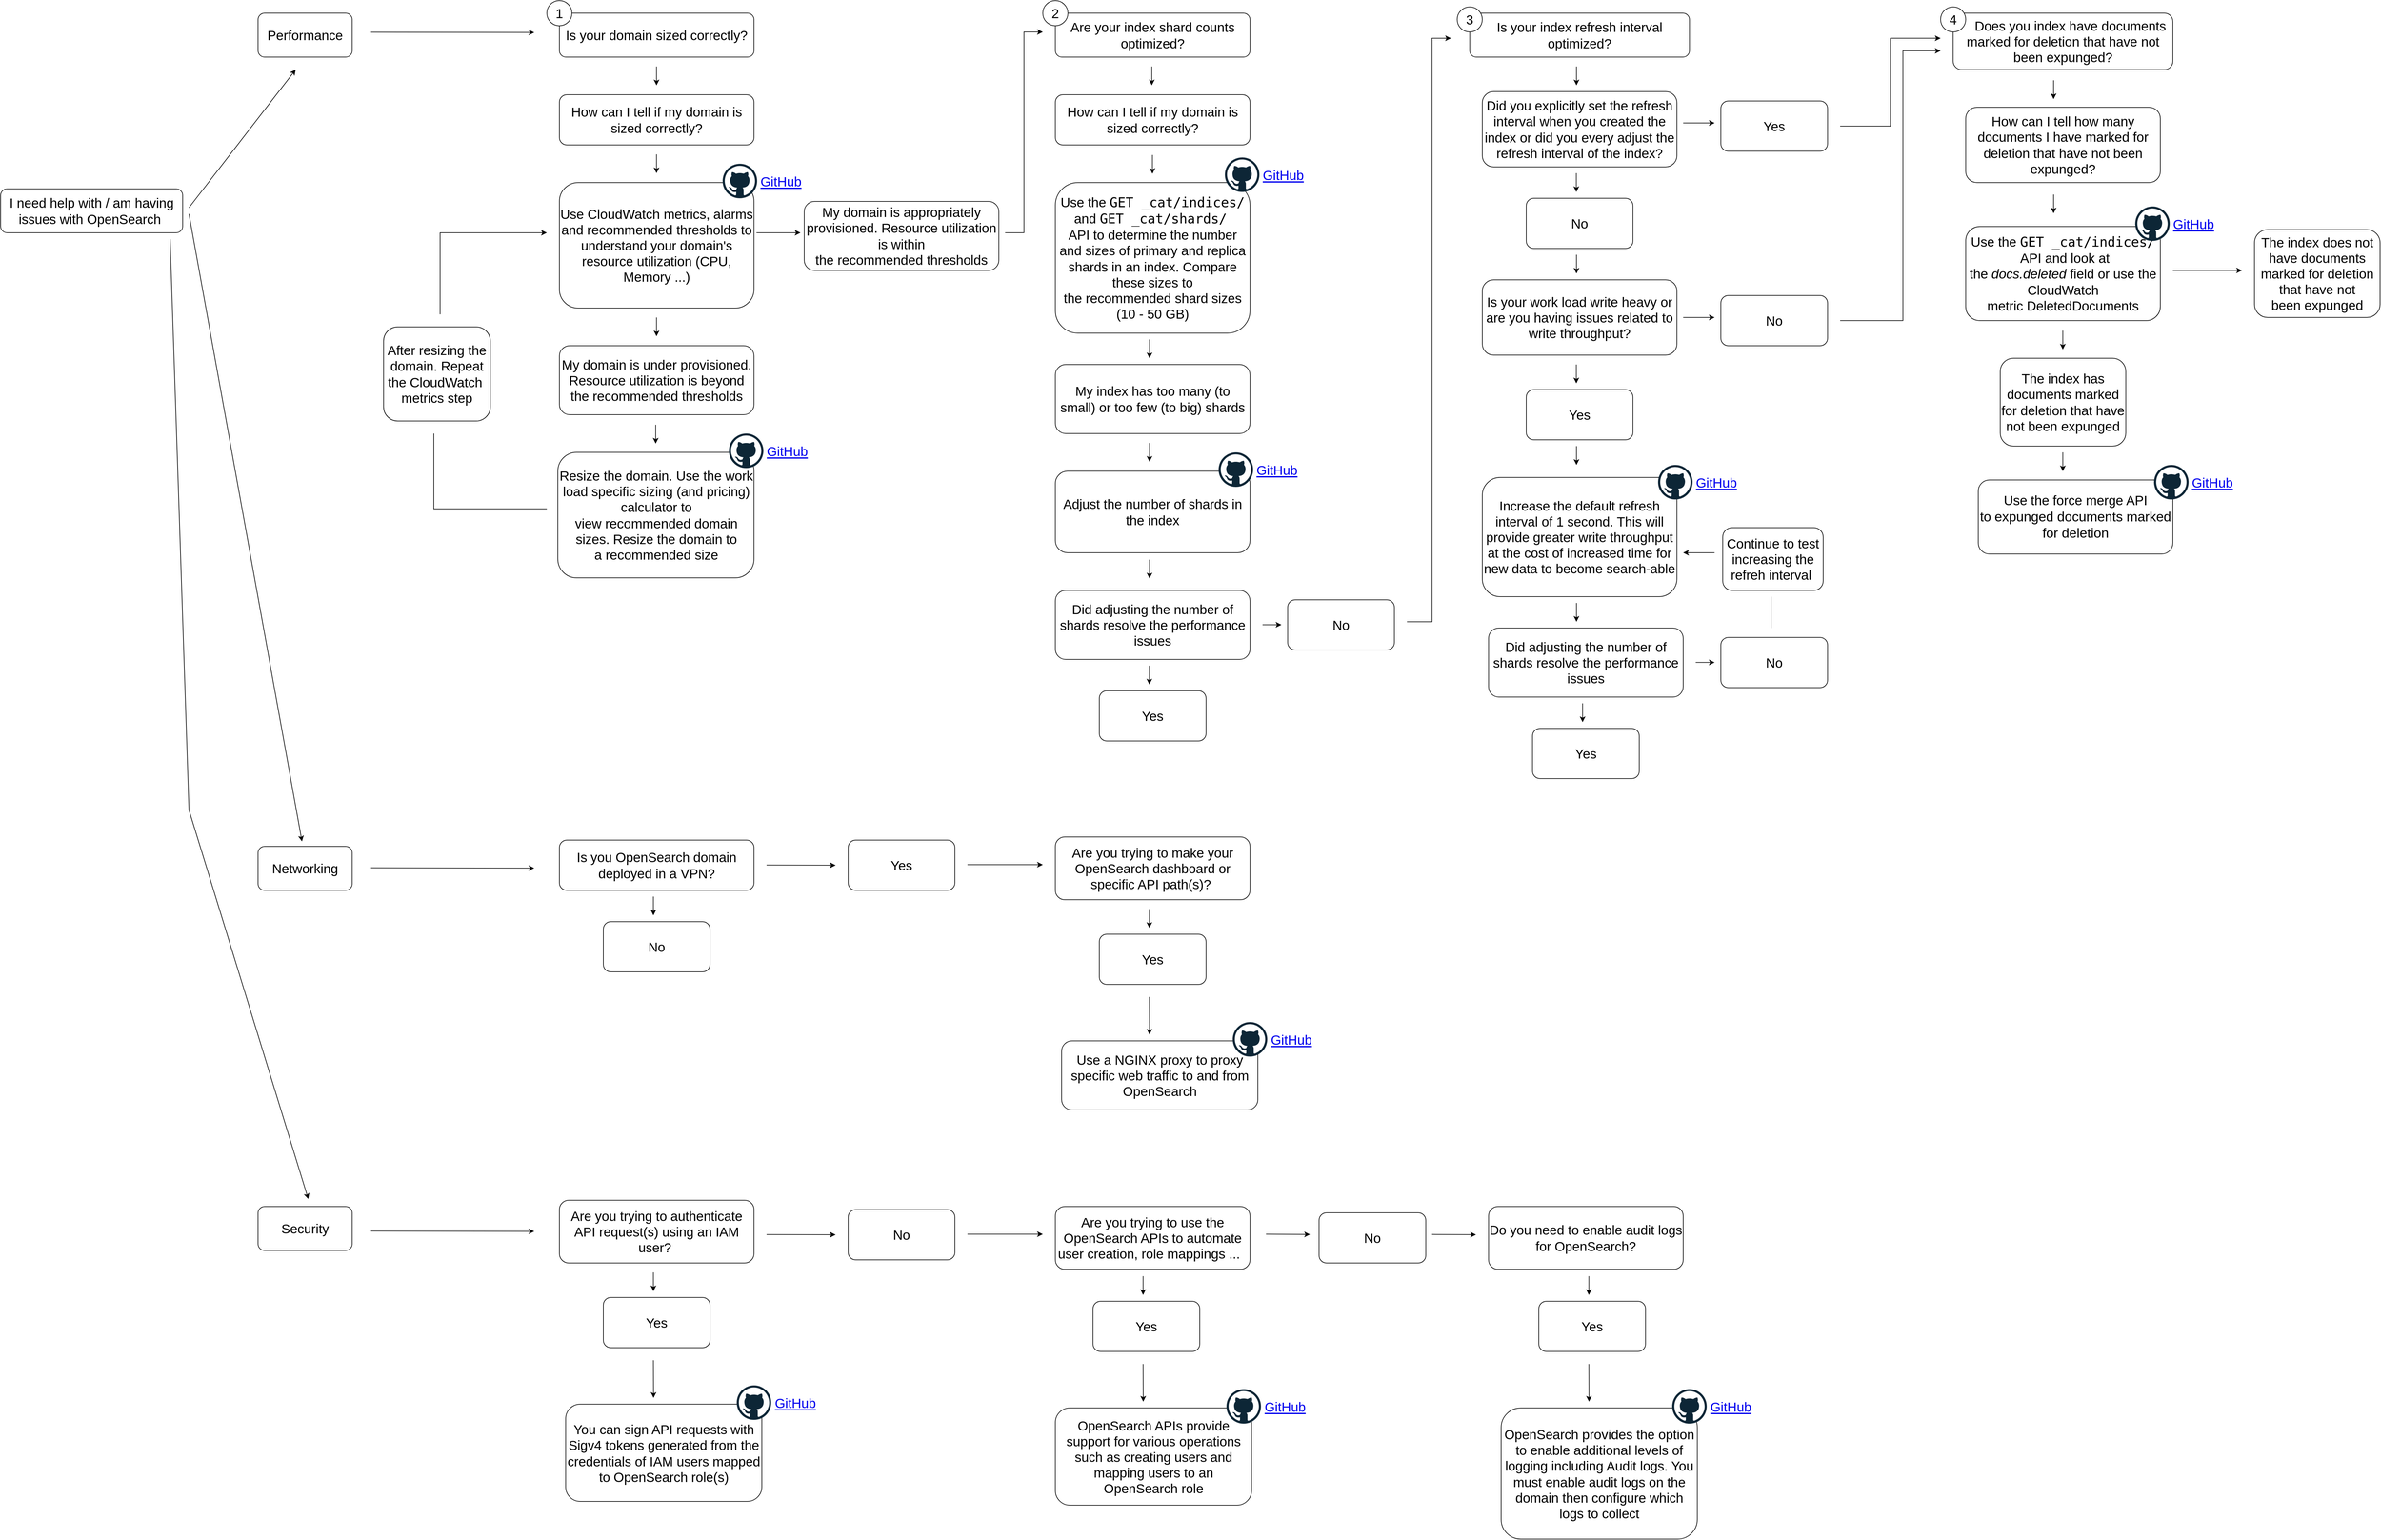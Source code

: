 <mxfile version="20.3.0" type="device"><diagram id="fzQWRsEVbXwtDmj6YFEz" name="Page-1"><mxGraphModel dx="2555" dy="1348" grid="1" gridSize="10" guides="1" tooltips="1" connect="1" arrows="1" fold="1" page="1" pageScale="1" pageWidth="1100" pageHeight="850" math="0" shadow="0"><root><mxCell id="0"/><mxCell id="1" parent="0"/><mxCell id="OYFjvcsIQnCx_sZw_uyR-4" value="I need help with / am having issues with OpenSearch&amp;nbsp;" style="rounded=1;whiteSpace=wrap;html=1;fontSize=21;" parent="1" vertex="1"><mxGeometry x="10" y="370" width="290" height="70" as="geometry"/></mxCell><mxCell id="OYFjvcsIQnCx_sZw_uyR-5" value="Performance" style="rounded=1;whiteSpace=wrap;html=1;fontSize=21;fontStyle=0" parent="1" vertex="1"><mxGeometry x="420" y="90" width="150" height="70" as="geometry"/></mxCell><mxCell id="OYFjvcsIQnCx_sZw_uyR-14" value="" style="group" parent="1" vertex="1" connectable="0"><mxGeometry x="880" y="70" width="330" height="90" as="geometry"/></mxCell><mxCell id="OYFjvcsIQnCx_sZw_uyR-6" value="Is your domain sized correctly?" style="rounded=1;whiteSpace=wrap;html=1;fontSize=21;" parent="OYFjvcsIQnCx_sZw_uyR-14" vertex="1"><mxGeometry x="20" y="20" width="310" height="70" as="geometry"/></mxCell><mxCell id="OYFjvcsIQnCx_sZw_uyR-8" value="1" style="ellipse;whiteSpace=wrap;html=1;aspect=fixed;fontSize=21;" parent="OYFjvcsIQnCx_sZw_uyR-14" vertex="1"><mxGeometry width="40" height="40" as="geometry"/></mxCell><mxCell id="OYFjvcsIQnCx_sZw_uyR-15" value="" style="group" parent="1" vertex="1" connectable="0"><mxGeometry x="1670" y="70" width="330" height="90" as="geometry"/></mxCell><mxCell id="OYFjvcsIQnCx_sZw_uyR-12" value="Are your index shard counts optimized?" style="rounded=1;whiteSpace=wrap;html=1;fontSize=21;" parent="OYFjvcsIQnCx_sZw_uyR-15" vertex="1"><mxGeometry x="20" y="20" width="310" height="70" as="geometry"/></mxCell><mxCell id="OYFjvcsIQnCx_sZw_uyR-13" value="2" style="ellipse;whiteSpace=wrap;html=1;aspect=fixed;fontSize=21;" parent="OYFjvcsIQnCx_sZw_uyR-15" vertex="1"><mxGeometry width="40" height="40" as="geometry"/></mxCell><mxCell id="OYFjvcsIQnCx_sZw_uyR-16" value="How can I tell if my domain is sized correctly?" style="rounded=1;whiteSpace=wrap;html=1;fontSize=21;" parent="1" vertex="1"><mxGeometry x="900" y="220" width="310" height="80" as="geometry"/></mxCell><mxCell id="OYFjvcsIQnCx_sZw_uyR-24" value="" style="endArrow=classic;html=1;rounded=0;fontSize=21;" parent="1" edge="1"><mxGeometry width="50" height="50" relative="1" as="geometry"><mxPoint x="310" y="400" as="sourcePoint"/><mxPoint x="480" y="180" as="targetPoint"/></mxGeometry></mxCell><mxCell id="OYFjvcsIQnCx_sZw_uyR-25" value="" style="endArrow=classic;html=1;rounded=0;fontSize=21;" parent="1" edge="1"><mxGeometry width="50" height="50" relative="1" as="geometry"><mxPoint x="600" y="120.41" as="sourcePoint"/><mxPoint x="860" y="120.82" as="targetPoint"/></mxGeometry></mxCell><mxCell id="OYFjvcsIQnCx_sZw_uyR-30" value="My domain is under provisioned. Resource utilization is beyond the&amp;nbsp;&lt;span style=&quot;font-size: 16pt; line-height: 107%; font-family: Helvetica, sans-serif; background-image: initial; background-position: initial; background-size: initial; background-repeat: initial; background-attachment: initial; background-origin: initial; background-clip: initial;&quot;&gt;recommended&amp;nbsp;&lt;/span&gt;thresholds" style="rounded=1;whiteSpace=wrap;html=1;fontSize=21;" parent="1" vertex="1"><mxGeometry x="900" y="620" width="310" height="110" as="geometry"/></mxCell><mxCell id="OYFjvcsIQnCx_sZw_uyR-31" value="" style="endArrow=classic;html=1;rounded=0;fontSize=21;" parent="1" edge="1"><mxGeometry width="50" height="50" relative="1" as="geometry"><mxPoint x="1054.71" y="175" as="sourcePoint"/><mxPoint x="1054.71" y="205" as="targetPoint"/></mxGeometry></mxCell><mxCell id="OYFjvcsIQnCx_sZw_uyR-37" value="" style="endArrow=classic;html=1;rounded=0;fontSize=21;" parent="1" edge="1"><mxGeometry width="50" height="50" relative="1" as="geometry"><mxPoint x="1054.71" y="315" as="sourcePoint"/><mxPoint x="1054.71" y="345" as="targetPoint"/></mxGeometry></mxCell><mxCell id="OYFjvcsIQnCx_sZw_uyR-39" value="" style="endArrow=classic;html=1;rounded=0;fontSize=21;" parent="1" edge="1"><mxGeometry width="50" height="50" relative="1" as="geometry"><mxPoint x="1054.71" y="575.0" as="sourcePoint"/><mxPoint x="1054.71" y="605.0" as="targetPoint"/></mxGeometry></mxCell><mxCell id="OYFjvcsIQnCx_sZw_uyR-40" value="" style="endArrow=classic;html=1;rounded=0;fontSize=21;" parent="1" edge="1"><mxGeometry width="50" height="50" relative="1" as="geometry"><mxPoint x="1053.41" y="746" as="sourcePoint"/><mxPoint x="1053.41" y="776" as="targetPoint"/></mxGeometry></mxCell><mxCell id="OYFjvcsIQnCx_sZw_uyR-43" value="After resizing the domain. Repeat the&amp;nbsp;&lt;span style=&quot;font-size: 16pt; line-height: 107%; font-family: Helvetica, sans-serif; background-image: initial; background-position: initial; background-size: initial; background-repeat: initial; background-attachment: initial; background-origin: initial; background-clip: initial;&quot;&gt;CloudWatch&amp;nbsp;&lt;br&gt;&lt;/span&gt;metrics step" style="rounded=1;whiteSpace=wrap;html=1;fontSize=21;" parent="1" vertex="1"><mxGeometry x="620" y="590" width="170" height="150" as="geometry"/></mxCell><mxCell id="OYFjvcsIQnCx_sZw_uyR-45" value="" style="endArrow=none;html=1;rounded=0;fontSize=21;" parent="1" edge="1"><mxGeometry width="50" height="50" relative="1" as="geometry"><mxPoint x="700" y="760" as="sourcePoint"/><mxPoint x="880" y="880" as="targetPoint"/><Array as="points"><mxPoint x="700" y="880"/></Array></mxGeometry></mxCell><mxCell id="OYFjvcsIQnCx_sZw_uyR-46" value="" style="endArrow=classic;html=1;rounded=0;fontSize=21;" parent="1" edge="1"><mxGeometry width="50" height="50" relative="1" as="geometry"><mxPoint x="710" y="570" as="sourcePoint"/><mxPoint x="880" y="440" as="targetPoint"/><Array as="points"><mxPoint x="710" y="440"/></Array></mxGeometry></mxCell><mxCell id="OYFjvcsIQnCx_sZw_uyR-48" value="My domain is&amp;nbsp;&lt;span style=&quot;font-size: 16pt; line-height: 107%; font-family: Helvetica, sans-serif; background-image: initial; background-position: initial; background-size: initial; background-repeat: initial; background-attachment: initial; background-origin: initial; background-clip: initial;&quot;&gt;appropriately&lt;/span&gt;&lt;br&gt;provisioned. Resource utilization is within the&amp;nbsp;&lt;span style=&quot;font-size: 16pt; line-height: 107%; font-family: Helvetica, sans-serif; background-image: initial; background-position: initial; background-size: initial; background-repeat: initial; background-attachment: initial; background-origin: initial; background-clip: initial;&quot;&gt;recommended&amp;nbsp;&lt;/span&gt;thresholds" style="rounded=1;whiteSpace=wrap;html=1;fontSize=21;" parent="1" vertex="1"><mxGeometry x="1290" y="390" width="310" height="110" as="geometry"/></mxCell><mxCell id="OYFjvcsIQnCx_sZw_uyR-50" value="" style="endArrow=classic;html=1;rounded=0;fontSize=21;" parent="1" edge="1"><mxGeometry width="50" height="50" relative="1" as="geometry"><mxPoint x="1610" y="440" as="sourcePoint"/><mxPoint x="1670" y="120" as="targetPoint"/><Array as="points"><mxPoint x="1640" y="440"/><mxPoint x="1640" y="120"/></Array></mxGeometry></mxCell><mxCell id="OYFjvcsIQnCx_sZw_uyR-51" value="Networking" style="rounded=1;whiteSpace=wrap;html=1;fontSize=21;fontStyle=0" parent="1" vertex="1"><mxGeometry x="420" y="1418" width="150" height="70" as="geometry"/></mxCell><mxCell id="OYFjvcsIQnCx_sZw_uyR-62" value="" style="group" parent="1" vertex="1" connectable="0"><mxGeometry x="897.5" y="760" width="395.5" height="230" as="geometry"/></mxCell><mxCell id="OYFjvcsIQnCx_sZw_uyR-19" value="Resize the domain. Use the work load specific sizing (and pricing) calculator to view&amp;nbsp;&lt;span style=&quot;font-size: 16pt; line-height: 107%; font-family: Helvetica, sans-serif; background-image: initial; background-position: initial; background-size: initial; background-repeat: initial; background-attachment: initial; background-origin: initial; background-clip: initial;&quot;&gt;recommended&amp;nbsp;&lt;/span&gt;domain sizes. Resize the domain to a&amp;nbsp;&lt;span style=&quot;font-size: 16pt; line-height: 107%; font-family: Helvetica, sans-serif; background-image: initial; background-position: initial; background-size: initial; background-repeat: initial; background-attachment: initial; background-origin: initial; background-clip: initial;&quot;&gt;recommended&amp;nbsp;&lt;/span&gt;size" style="rounded=1;whiteSpace=wrap;html=1;fontSize=21;" parent="OYFjvcsIQnCx_sZw_uyR-62" vertex="1"><mxGeometry y="30" width="312.5" height="200" as="geometry"/></mxCell><mxCell id="OYFjvcsIQnCx_sZw_uyR-61" value="" style="group" parent="OYFjvcsIQnCx_sZw_uyR-62" vertex="1" connectable="0"><mxGeometry x="272.5" width="123" height="55" as="geometry"/></mxCell><UserObject label="GitHub" link="https://github.com/ev2900/OpenSearch_Pricing_Sizing_Calculator" linkTarget="_blank" id="OYFjvcsIQnCx_sZw_uyR-59"><mxCell style="text;html=1;strokeColor=none;fillColor=none;whiteSpace=wrap;align=center;verticalAlign=middle;fontColor=#0000EE;fontStyle=4;fontSize=21;" parent="OYFjvcsIQnCx_sZw_uyR-61" vertex="1"><mxGeometry x="63" y="7.5" width="60" height="40" as="geometry"/></mxCell></UserObject><mxCell id="OYFjvcsIQnCx_sZw_uyR-60" value="" style="dashed=0;outlineConnect=0;html=1;align=center;labelPosition=center;verticalLabelPosition=bottom;verticalAlign=top;shape=mxgraph.weblogos.github;fontSize=21;" parent="OYFjvcsIQnCx_sZw_uyR-61" vertex="1"><mxGeometry width="55" height="55" as="geometry"/></mxCell><mxCell id="OYFjvcsIQnCx_sZw_uyR-63" value="" style="group" parent="1" vertex="1" connectable="0"><mxGeometry x="900" y="330" width="383" height="230" as="geometry"/></mxCell><mxCell id="OYFjvcsIQnCx_sZw_uyR-20" value="Use&amp;nbsp;&lt;span style=&quot;font-size: 16pt; line-height: 107%; font-family: Helvetica, sans-serif; background-image: initial; background-position: initial; background-size: initial; background-repeat: initial; background-attachment: initial; background-origin: initial; background-clip: initial;&quot;&gt;CloudWatch&amp;nbsp;&lt;/span&gt;metrics, alarms and&amp;nbsp;&lt;span style=&quot;font-size: 16pt; line-height: 107%; font-family: Helvetica, sans-serif; background-image: initial; background-position: initial; background-size: initial; background-repeat: initial; background-attachment: initial; background-origin: initial; background-clip: initial;&quot;&gt;recommended&amp;nbsp;&lt;/span&gt;thresholds to understand your domain's resource utilization (CPU, Memory ...)" style="rounded=1;whiteSpace=wrap;html=1;fontSize=21;align=center;" parent="OYFjvcsIQnCx_sZw_uyR-63" vertex="1"><mxGeometry y="30" width="310" height="200" as="geometry"/></mxCell><mxCell id="OYFjvcsIQnCx_sZw_uyR-57" value="" style="group" parent="OYFjvcsIQnCx_sZw_uyR-63" vertex="1" connectable="0"><mxGeometry x="260" width="123" height="55" as="geometry"/></mxCell><UserObject label="GitHub" link="https://github.com/ev2900/OpenSearch_CloudWatch_Alarms" linkTarget="_blank" id="OYFjvcsIQnCx_sZw_uyR-54"><mxCell style="text;html=1;strokeColor=none;fillColor=none;whiteSpace=wrap;align=center;verticalAlign=middle;fontColor=#0000EE;fontStyle=4;fontSize=21;" parent="OYFjvcsIQnCx_sZw_uyR-57" vertex="1"><mxGeometry x="63" y="7.5" width="60" height="40" as="geometry"/></mxCell></UserObject><mxCell id="OYFjvcsIQnCx_sZw_uyR-55" value="" style="dashed=0;outlineConnect=0;html=1;align=center;labelPosition=center;verticalLabelPosition=bottom;verticalAlign=top;shape=mxgraph.weblogos.github;fontSize=21;" parent="OYFjvcsIQnCx_sZw_uyR-57" vertex="1"><mxGeometry width="55" height="55" as="geometry"/></mxCell><mxCell id="OYFjvcsIQnCx_sZw_uyR-66" value="" style="endArrow=classic;html=1;rounded=0;fontSize=21;" parent="OYFjvcsIQnCx_sZw_uyR-63" edge="1"><mxGeometry width="50" height="50" relative="1" as="geometry"><mxPoint x="314" y="110" as="sourcePoint"/><mxPoint x="384" y="110" as="targetPoint"/></mxGeometry></mxCell><mxCell id="OYFjvcsIQnCx_sZw_uyR-64" value="How can I tell if my domain is sized correctly?" style="rounded=1;whiteSpace=wrap;html=1;fontSize=21;" parent="1" vertex="1"><mxGeometry x="1690" y="220" width="310" height="80" as="geometry"/></mxCell><mxCell id="OYFjvcsIQnCx_sZw_uyR-74" value="" style="endArrow=classic;html=1;rounded=0;fontSize=21;" parent="1" edge="1"><mxGeometry width="50" height="50" relative="1" as="geometry"><mxPoint x="1844.64" y="316" as="sourcePoint"/><mxPoint x="1844.64" y="346.0" as="targetPoint"/></mxGeometry></mxCell><mxCell id="OYFjvcsIQnCx_sZw_uyR-75" value="My index has too many (to small) or too few (to big) shards" style="rounded=1;whiteSpace=wrap;html=1;fontSize=21;" parent="1" vertex="1"><mxGeometry x="1690" y="650" width="310" height="110" as="geometry"/></mxCell><mxCell id="OYFjvcsIQnCx_sZw_uyR-77" value="" style="endArrow=classic;html=1;rounded=0;fontSize=21;" parent="1" edge="1"><mxGeometry width="50" height="50" relative="1" as="geometry"><mxPoint x="1840" y="610" as="sourcePoint"/><mxPoint x="1840" y="640" as="targetPoint"/></mxGeometry></mxCell><mxCell id="OYFjvcsIQnCx_sZw_uyR-85" value="" style="endArrow=classic;html=1;rounded=0;fontSize=21;" parent="1" edge="1"><mxGeometry width="50" height="50" relative="1" as="geometry"><mxPoint x="1840.0" y="775" as="sourcePoint"/><mxPoint x="1840.0" y="805" as="targetPoint"/></mxGeometry></mxCell><mxCell id="OYFjvcsIQnCx_sZw_uyR-86" value="" style="group" parent="1" vertex="1" connectable="0"><mxGeometry x="1690" y="790" width="383" height="160" as="geometry"/></mxCell><mxCell id="OYFjvcsIQnCx_sZw_uyR-80" value="Adjust the number of shards in the index" style="rounded=1;whiteSpace=wrap;html=1;fontSize=21;align=center;" parent="OYFjvcsIQnCx_sZw_uyR-86" vertex="1"><mxGeometry y="30" width="310" height="130" as="geometry"/></mxCell><mxCell id="OYFjvcsIQnCx_sZw_uyR-81" value="" style="group" parent="OYFjvcsIQnCx_sZw_uyR-86" vertex="1" connectable="0"><mxGeometry x="260" width="123" height="55" as="geometry"/></mxCell><UserObject label="GitHub" link="https://github.com/ev2900/OpenSearch_Index_Shard_Size#adjust--of-primary-shards-for-an-existing-index" linkTarget="_blank" id="OYFjvcsIQnCx_sZw_uyR-82"><mxCell style="text;html=1;strokeColor=none;fillColor=none;whiteSpace=wrap;align=center;verticalAlign=middle;fontColor=#0000EE;fontStyle=4;fontSize=21;" parent="OYFjvcsIQnCx_sZw_uyR-81" vertex="1"><mxGeometry x="63" y="7.5" width="60" height="40" as="geometry"/></mxCell></UserObject><mxCell id="OYFjvcsIQnCx_sZw_uyR-83" value="" style="dashed=0;outlineConnect=0;html=1;align=center;labelPosition=center;verticalLabelPosition=bottom;verticalAlign=top;shape=mxgraph.weblogos.github;fontSize=21;" parent="OYFjvcsIQnCx_sZw_uyR-81" vertex="1"><mxGeometry width="55" height="55" as="geometry"/></mxCell><mxCell id="OYFjvcsIQnCx_sZw_uyR-87" value="" style="endArrow=classic;html=1;rounded=0;fontSize=21;" parent="1" edge="1"><mxGeometry width="50" height="50" relative="1" as="geometry"><mxPoint x="1840" y="961" as="sourcePoint"/><mxPoint x="1840" y="991" as="targetPoint"/></mxGeometry></mxCell><mxCell id="OYFjvcsIQnCx_sZw_uyR-88" value="Did adjusting the number of shards resolve the performance issues" style="rounded=1;whiteSpace=wrap;html=1;fontSize=21;" parent="1" vertex="1"><mxGeometry x="1690" y="1010" width="310" height="110" as="geometry"/></mxCell><mxCell id="OYFjvcsIQnCx_sZw_uyR-89" value="Yes" style="rounded=1;whiteSpace=wrap;html=1;fontSize=21;" parent="1" vertex="1"><mxGeometry x="1760" y="1170" width="170" height="80" as="geometry"/></mxCell><mxCell id="OYFjvcsIQnCx_sZw_uyR-90" value="" style="endArrow=classic;html=1;rounded=0;fontSize=21;" parent="1" edge="1"><mxGeometry width="50" height="50" relative="1" as="geometry"><mxPoint x="1839.76" y="1130" as="sourcePoint"/><mxPoint x="1839.76" y="1160" as="targetPoint"/></mxGeometry></mxCell><mxCell id="OYFjvcsIQnCx_sZw_uyR-91" value="No" style="rounded=1;whiteSpace=wrap;html=1;fontSize=21;" parent="1" vertex="1"><mxGeometry x="2060" y="1025" width="170" height="80" as="geometry"/></mxCell><mxCell id="OYFjvcsIQnCx_sZw_uyR-92" value="" style="endArrow=classic;html=1;rounded=0;fontSize=21;" parent="1" edge="1"><mxGeometry width="50" height="50" relative="1" as="geometry"><mxPoint x="2020.0" y="1064.76" as="sourcePoint"/><mxPoint x="2050" y="1064.76" as="targetPoint"/></mxGeometry></mxCell><mxCell id="OYFjvcsIQnCx_sZw_uyR-93" value="Is your index refresh interval optimized?" style="rounded=1;whiteSpace=wrap;html=1;fontSize=21;" parent="1" vertex="1"><mxGeometry x="2350" y="90" width="350" height="70" as="geometry"/></mxCell><mxCell id="OYFjvcsIQnCx_sZw_uyR-94" value="3" style="ellipse;whiteSpace=wrap;html=1;aspect=fixed;fontSize=21;" parent="1" vertex="1"><mxGeometry x="2330" y="80" width="40" height="40" as="geometry"/></mxCell><mxCell id="OYFjvcsIQnCx_sZw_uyR-95" value="" style="endArrow=classic;html=1;rounded=0;fontSize=21;" parent="1" edge="1"><mxGeometry width="50" height="50" relative="1" as="geometry"><mxPoint x="2250" y="1060" as="sourcePoint"/><mxPoint x="2320.0" y="130" as="targetPoint"/><Array as="points"><mxPoint x="2290" y="1060"/><mxPoint x="2290" y="130"/></Array></mxGeometry></mxCell><mxCell id="OYFjvcsIQnCx_sZw_uyR-96" value="" style="endArrow=classic;html=1;rounded=0;fontSize=21;" parent="1" edge="1"><mxGeometry width="50" height="50" relative="1" as="geometry"><mxPoint x="1843.69" y="175.0" as="sourcePoint"/><mxPoint x="1843.69" y="205.0" as="targetPoint"/></mxGeometry></mxCell><mxCell id="OYFjvcsIQnCx_sZw_uyR-98" value="" style="endArrow=classic;html=1;rounded=0;fontSize=21;" parent="1" edge="1"><mxGeometry width="50" height="50" relative="1" as="geometry"><mxPoint x="310" y="410" as="sourcePoint"/><mxPoint x="490" y="1410" as="targetPoint"/></mxGeometry></mxCell><mxCell id="OYFjvcsIQnCx_sZw_uyR-101" value="Did you explicitly set the refresh interval when you created the index or did you every adjust the refresh interval of the index?" style="rounded=1;whiteSpace=wrap;html=1;fontSize=21;" parent="1" vertex="1"><mxGeometry x="2370" y="215" width="310" height="120" as="geometry"/></mxCell><mxCell id="OYFjvcsIQnCx_sZw_uyR-102" value="Yes" style="rounded=1;whiteSpace=wrap;html=1;fontSize=21;" parent="1" vertex="1"><mxGeometry x="2750" y="230" width="170" height="80" as="geometry"/></mxCell><mxCell id="OYFjvcsIQnCx_sZw_uyR-103" value="" style="endArrow=classic;html=1;rounded=0;fontSize=21;" parent="1" edge="1"><mxGeometry width="50" height="50" relative="1" as="geometry"><mxPoint x="2520" y="175" as="sourcePoint"/><mxPoint x="2520" y="205.0" as="targetPoint"/></mxGeometry></mxCell><mxCell id="OYFjvcsIQnCx_sZw_uyR-104" value="No" style="rounded=1;whiteSpace=wrap;html=1;fontSize=21;" parent="1" vertex="1"><mxGeometry x="2440" y="385" width="170" height="80" as="geometry"/></mxCell><mxCell id="OYFjvcsIQnCx_sZw_uyR-105" value="" style="endArrow=classic;html=1;rounded=0;fontSize=21;" parent="1" edge="1"><mxGeometry width="50" height="50" relative="1" as="geometry"><mxPoint x="2519.76" y="345" as="sourcePoint"/><mxPoint x="2519.76" y="375" as="targetPoint"/></mxGeometry></mxCell><mxCell id="OYFjvcsIQnCx_sZw_uyR-107" value="" style="endArrow=classic;html=1;rounded=0;fontSize=21;" parent="1" edge="1"><mxGeometry width="50" height="50" relative="1" as="geometry"><mxPoint x="2690" y="265" as="sourcePoint"/><mxPoint x="2740" y="265" as="targetPoint"/></mxGeometry></mxCell><mxCell id="OYFjvcsIQnCx_sZw_uyR-108" value="Is your work load write heavy or are you having issues&amp;nbsp;&lt;span style=&quot;font-size: 16pt; line-height: 107%; font-family: Helvetica, sans-serif; background-image: initial; background-position: initial; background-size: initial; background-repeat: initial; background-attachment: initial; background-origin: initial; background-clip: initial;&quot;&gt;related&amp;nbsp;&lt;/span&gt;to write throughput?" style="rounded=1;whiteSpace=wrap;html=1;fontSize=21;" parent="1" vertex="1"><mxGeometry x="2370" y="515" width="310" height="120" as="geometry"/></mxCell><mxCell id="OYFjvcsIQnCx_sZw_uyR-109" value="" style="endArrow=classic;html=1;rounded=0;fontSize=21;" parent="1" edge="1"><mxGeometry width="50" height="50" relative="1" as="geometry"><mxPoint x="2520" y="475" as="sourcePoint"/><mxPoint x="2520" y="505" as="targetPoint"/></mxGeometry></mxCell><mxCell id="OYFjvcsIQnCx_sZw_uyR-110" value="Yes" style="rounded=1;whiteSpace=wrap;html=1;fontSize=21;" parent="1" vertex="1"><mxGeometry x="2440" y="690" width="170" height="80" as="geometry"/></mxCell><mxCell id="OYFjvcsIQnCx_sZw_uyR-111" value="" style="endArrow=classic;html=1;rounded=0;fontSize=21;" parent="1" edge="1"><mxGeometry width="50" height="50" relative="1" as="geometry"><mxPoint x="2519.76" y="650" as="sourcePoint"/><mxPoint x="2519.76" y="680" as="targetPoint"/></mxGeometry></mxCell><mxCell id="OYFjvcsIQnCx_sZw_uyR-117" value="" style="endArrow=classic;html=1;rounded=0;fontSize=21;" parent="1" edge="1"><mxGeometry width="50" height="50" relative="1" as="geometry"><mxPoint x="2520" y="780.0" as="sourcePoint"/><mxPoint x="2520" y="810.0" as="targetPoint"/></mxGeometry></mxCell><mxCell id="OYFjvcsIQnCx_sZw_uyR-119" value="No" style="rounded=1;whiteSpace=wrap;html=1;fontSize=21;" parent="1" vertex="1"><mxGeometry x="2750" y="540" width="170" height="80" as="geometry"/></mxCell><mxCell id="OYFjvcsIQnCx_sZw_uyR-120" value="" style="endArrow=classic;html=1;rounded=0;fontSize=21;" parent="1" edge="1"><mxGeometry width="50" height="50" relative="1" as="geometry"><mxPoint x="2690" y="575" as="sourcePoint"/><mxPoint x="2740" y="575" as="targetPoint"/></mxGeometry></mxCell><mxCell id="OYFjvcsIQnCx_sZw_uyR-113" value="Increase the default refresh interval of 1 second. This will provide greater write throughput at the cost of increased time for new data to become search-able" style="rounded=1;whiteSpace=wrap;html=1;fontSize=21;align=center;" parent="1" vertex="1"><mxGeometry x="2370" y="830" width="310" height="190" as="geometry"/></mxCell><mxCell id="OYFjvcsIQnCx_sZw_uyR-114" value="" style="group" parent="1" vertex="1" connectable="0"><mxGeometry x="2630" y="800" width="123" height="55" as="geometry"/></mxCell><UserObject label="GitHub" link="https://github.com/ev2900/OpenSearch_Refresh_Interval" linkTarget="_blank" id="OYFjvcsIQnCx_sZw_uyR-115"><mxCell style="text;html=1;strokeColor=none;fillColor=none;whiteSpace=wrap;align=center;verticalAlign=middle;fontColor=#0000EE;fontStyle=4;fontSize=21;" parent="OYFjvcsIQnCx_sZw_uyR-114" vertex="1"><mxGeometry x="83" y="17.5" width="60" height="40" as="geometry"/></mxCell></UserObject><mxCell id="OYFjvcsIQnCx_sZw_uyR-116" value="" style="dashed=0;outlineConnect=0;html=1;align=center;labelPosition=center;verticalLabelPosition=bottom;verticalAlign=top;shape=mxgraph.weblogos.github;fontSize=21;" parent="OYFjvcsIQnCx_sZw_uyR-114" vertex="1"><mxGeometry x="20" y="10" width="55" height="55" as="geometry"/></mxCell><mxCell id="OYFjvcsIQnCx_sZw_uyR-121" value="Did adjusting the number of shards resolve the performance issues" style="rounded=1;whiteSpace=wrap;html=1;fontSize=21;" parent="1" vertex="1"><mxGeometry x="2380" y="1070" width="310" height="110" as="geometry"/></mxCell><mxCell id="OYFjvcsIQnCx_sZw_uyR-122" value="Yes" style="rounded=1;whiteSpace=wrap;html=1;fontSize=21;" parent="1" vertex="1"><mxGeometry x="2450" y="1230" width="170" height="80" as="geometry"/></mxCell><mxCell id="OYFjvcsIQnCx_sZw_uyR-123" value="" style="endArrow=classic;html=1;rounded=0;fontSize=21;" parent="1" edge="1"><mxGeometry width="50" height="50" relative="1" as="geometry"><mxPoint x="2529.76" y="1190" as="sourcePoint"/><mxPoint x="2529.76" y="1220" as="targetPoint"/></mxGeometry></mxCell><mxCell id="OYFjvcsIQnCx_sZw_uyR-124" value="No" style="rounded=1;whiteSpace=wrap;html=1;fontSize=21;" parent="1" vertex="1"><mxGeometry x="2750" y="1085" width="170" height="80" as="geometry"/></mxCell><mxCell id="OYFjvcsIQnCx_sZw_uyR-125" value="" style="endArrow=classic;html=1;rounded=0;fontSize=21;" parent="1" edge="1"><mxGeometry width="50" height="50" relative="1" as="geometry"><mxPoint x="2710" y="1124.76" as="sourcePoint"/><mxPoint x="2740" y="1124.76" as="targetPoint"/></mxGeometry></mxCell><mxCell id="OYFjvcsIQnCx_sZw_uyR-127" value="" style="endArrow=classic;html=1;rounded=0;fontSize=21;" parent="1" edge="1"><mxGeometry width="50" height="50" relative="1" as="geometry"><mxPoint x="2520" y="1030" as="sourcePoint"/><mxPoint x="2520" y="1060" as="targetPoint"/></mxGeometry></mxCell><mxCell id="OYFjvcsIQnCx_sZw_uyR-129" value="Continue to test increasing the refreh interval&amp;nbsp;" style="rounded=1;whiteSpace=wrap;html=1;fontSize=21;" parent="1" vertex="1"><mxGeometry x="2753" y="910" width="160" height="100" as="geometry"/></mxCell><mxCell id="OYFjvcsIQnCx_sZw_uyR-130" value="" style="endArrow=none;html=1;rounded=0;fontSize=21;" parent="1" edge="1"><mxGeometry width="50" height="50" relative="1" as="geometry"><mxPoint x="2830" y="1070" as="sourcePoint"/><mxPoint x="2830" y="1020" as="targetPoint"/></mxGeometry></mxCell><mxCell id="OYFjvcsIQnCx_sZw_uyR-131" value="" style="endArrow=classic;html=1;rounded=0;fontSize=21;" parent="1" edge="1"><mxGeometry width="50" height="50" relative="1" as="geometry"><mxPoint x="2740" y="950" as="sourcePoint"/><mxPoint x="2690" y="950" as="targetPoint"/></mxGeometry></mxCell><mxCell id="OYFjvcsIQnCx_sZw_uyR-132" value="&amp;nbsp; &amp;nbsp; Does you index have documents marked for deletion that have not been&amp;nbsp;&lt;span style=&quot;font-size: 16pt; line-height: 107%; font-family: Helvetica, sans-serif; background-image: initial; background-position: initial; background-size: initial; background-repeat: initial; background-attachment: initial; background-origin: initial; background-clip: initial;&quot;&gt;expunged&lt;/span&gt;?" style="rounded=1;whiteSpace=wrap;html=1;fontSize=21;" parent="1" vertex="1"><mxGeometry x="3120" y="90" width="350" height="90" as="geometry"/></mxCell><mxCell id="OYFjvcsIQnCx_sZw_uyR-133" value="4" style="ellipse;whiteSpace=wrap;html=1;aspect=fixed;fontSize=21;" parent="1" vertex="1"><mxGeometry x="3100" y="80" width="40" height="40" as="geometry"/></mxCell><mxCell id="OYFjvcsIQnCx_sZw_uyR-134" value="" style="endArrow=classic;html=1;rounded=0;fontSize=21;" parent="1" edge="1"><mxGeometry width="50" height="50" relative="1" as="geometry"><mxPoint x="2940" y="270" as="sourcePoint"/><mxPoint x="3100" y="130" as="targetPoint"/><Array as="points"><mxPoint x="3020" y="270"/><mxPoint x="3020" y="130"/></Array></mxGeometry></mxCell><mxCell id="OYFjvcsIQnCx_sZw_uyR-135" value="" style="endArrow=classic;html=1;rounded=0;fontSize=21;" parent="1" edge="1"><mxGeometry width="50" height="50" relative="1" as="geometry"><mxPoint x="2940" y="580" as="sourcePoint"/><mxPoint x="3100" y="150" as="targetPoint"/><Array as="points"><mxPoint x="3040" y="580"/><mxPoint x="3040" y="150"/></Array></mxGeometry></mxCell><mxCell id="OYFjvcsIQnCx_sZw_uyR-136" value="How can I tell how many documents I have marked for deletion that have not been expunged?" style="rounded=1;whiteSpace=wrap;html=1;fontSize=21;" parent="1" vertex="1"><mxGeometry x="3140" y="240" width="310" height="120" as="geometry"/></mxCell><mxCell id="OYFjvcsIQnCx_sZw_uyR-137" value="" style="endArrow=classic;html=1;rounded=0;fontSize=21;" parent="1" edge="1"><mxGeometry width="50" height="50" relative="1" as="geometry"><mxPoint x="3280.0" y="197" as="sourcePoint"/><mxPoint x="3280.0" y="227.0" as="targetPoint"/></mxGeometry></mxCell><mxCell id="OYFjvcsIQnCx_sZw_uyR-139" value="Use the&amp;nbsp;&lt;code&gt;GET _cat/indices/&lt;/code&gt;&lt;br&gt;&amp;nbsp;API and look at the&amp;nbsp;&lt;em&gt;docs.deleted&lt;/em&gt; field or use the CloudWatch metric&amp;nbsp;DeletedDocuments" style="rounded=1;whiteSpace=wrap;html=1;fontSize=21;align=center;" parent="1" vertex="1"><mxGeometry x="3140" y="430" width="310" height="150" as="geometry"/></mxCell><mxCell id="OYFjvcsIQnCx_sZw_uyR-140" value="" style="group" parent="1" vertex="1" connectable="0"><mxGeometry x="3410" y="398" width="123" height="55" as="geometry"/></mxCell><UserObject label="GitHub" link="https://github.com/ev2900/OpenSearch_DeletedDocuments" linkTarget="_blank" id="OYFjvcsIQnCx_sZw_uyR-141"><mxCell style="text;html=1;strokeColor=none;fillColor=none;whiteSpace=wrap;align=center;verticalAlign=middle;fontColor=#0000EE;fontStyle=4;fontSize=21;" parent="OYFjvcsIQnCx_sZw_uyR-140" vertex="1"><mxGeometry x="63" y="7.5" width="60" height="40" as="geometry"/></mxCell></UserObject><mxCell id="OYFjvcsIQnCx_sZw_uyR-142" value="" style="dashed=0;outlineConnect=0;html=1;align=center;labelPosition=center;verticalLabelPosition=bottom;verticalAlign=top;shape=mxgraph.weblogos.github;fontSize=21;" parent="OYFjvcsIQnCx_sZw_uyR-140" vertex="1"><mxGeometry width="55" height="55" as="geometry"/></mxCell><mxCell id="OYFjvcsIQnCx_sZw_uyR-144" value="" style="endArrow=classic;html=1;rounded=0;fontSize=21;" parent="1" edge="1"><mxGeometry width="50" height="50" relative="1" as="geometry"><mxPoint x="3280" y="379" as="sourcePoint"/><mxPoint x="3280" y="409.0" as="targetPoint"/></mxGeometry></mxCell><mxCell id="OYFjvcsIQnCx_sZw_uyR-145" value="The index has documents marked for deletion that have not been&amp;nbsp;&lt;span style=&quot;background-image: initial; background-position: initial; background-size: initial; background-repeat: initial; background-attachment: initial; background-origin: initial; background-clip: initial; font-size: 16pt; line-height: 22.827px; font-family: Helvetica, sans-serif;&quot;&gt;expunged&lt;/span&gt;" style="rounded=1;whiteSpace=wrap;html=1;fontSize=21;" parent="1" vertex="1"><mxGeometry x="3195" y="640" width="200" height="140" as="geometry"/></mxCell><mxCell id="OYFjvcsIQnCx_sZw_uyR-146" value="" style="endArrow=classic;html=1;rounded=0;fontSize=21;" parent="1" edge="1"><mxGeometry width="50" height="50" relative="1" as="geometry"><mxPoint x="3294.7" y="596" as="sourcePoint"/><mxPoint x="3294.7" y="626" as="targetPoint"/></mxGeometry></mxCell><mxCell id="OYFjvcsIQnCx_sZw_uyR-147" value="The index does not have documents marked for deletion that have not been&amp;nbsp;&lt;span style=&quot;background-image: initial; background-position: initial; background-size: initial; background-repeat: initial; background-attachment: initial; background-origin: initial; background-clip: initial; font-size: 16pt; line-height: 22.827px; font-family: Helvetica, sans-serif;&quot;&gt;expunged&lt;/span&gt;" style="rounded=1;whiteSpace=wrap;html=1;fontSize=21;" parent="1" vertex="1"><mxGeometry x="3600" y="435" width="200" height="140" as="geometry"/></mxCell><mxCell id="OYFjvcsIQnCx_sZw_uyR-148" value="" style="endArrow=classic;html=1;rounded=0;fontSize=21;" parent="1" edge="1"><mxGeometry width="50" height="50" relative="1" as="geometry"><mxPoint x="3470" y="500" as="sourcePoint"/><mxPoint x="3580" y="500" as="targetPoint"/></mxGeometry></mxCell><mxCell id="OYFjvcsIQnCx_sZw_uyR-149" value="Use the force merge API to&amp;nbsp;&lt;span style=&quot;font-family: Helvetica, sans-serif; font-size: 21.333px;&quot;&gt;expunged documents marked for deletion&lt;/span&gt;" style="rounded=1;whiteSpace=wrap;html=1;fontSize=21;align=center;" parent="1" vertex="1"><mxGeometry x="3160" y="834" width="310" height="118" as="geometry"/></mxCell><mxCell id="OYFjvcsIQnCx_sZw_uyR-150" value="" style="group" parent="1" vertex="1" connectable="0"><mxGeometry x="3440" y="810" width="123" height="55" as="geometry"/></mxCell><UserObject label="GitHub" link="https://github.com/ev2900/OpenSearch_DeletedDocuments" linkTarget="_blank" id="OYFjvcsIQnCx_sZw_uyR-151"><mxCell style="text;html=1;strokeColor=none;fillColor=none;whiteSpace=wrap;align=center;verticalAlign=middle;fontColor=#0000EE;fontStyle=4;fontSize=21;" parent="OYFjvcsIQnCx_sZw_uyR-150" vertex="1"><mxGeometry x="63" y="7.5" width="60" height="40" as="geometry"/></mxCell></UserObject><mxCell id="OYFjvcsIQnCx_sZw_uyR-152" value="" style="dashed=0;outlineConnect=0;html=1;align=center;labelPosition=center;verticalLabelPosition=bottom;verticalAlign=top;shape=mxgraph.weblogos.github;fontSize=21;" parent="OYFjvcsIQnCx_sZw_uyR-150" vertex="1"><mxGeometry width="55" height="55" as="geometry"/></mxCell><mxCell id="OYFjvcsIQnCx_sZw_uyR-154" value="" style="endArrow=classic;html=1;rounded=0;fontSize=21;" parent="1" edge="1"><mxGeometry width="50" height="50" relative="1" as="geometry"><mxPoint x="3294.7" y="790" as="sourcePoint"/><mxPoint x="3294.7" y="820" as="targetPoint"/></mxGeometry></mxCell><mxCell id="OYFjvcsIQnCx_sZw_uyR-68" value="Use the&amp;nbsp;&lt;code&gt;GET _cat/indices/&lt;/code&gt;&lt;br&gt;&amp;nbsp;and&amp;nbsp;&lt;code&gt;GET _cat/shards/&amp;nbsp;&lt;/code&gt;&lt;br&gt;API to determine the number and sizes of primary and replica shards in an index. Compare these sizes to the&amp;nbsp;&lt;span style=&quot;font-size: 16pt; line-height: 107%; font-family: Helvetica, sans-serif; background-image: initial; background-position: initial; background-size: initial; background-repeat: initial; background-attachment: initial; background-origin: initial; background-clip: initial;&quot;&gt;recommended&amp;nbsp;&lt;/span&gt;shard sizes (10 - 50 GB)" style="rounded=1;whiteSpace=wrap;html=1;fontSize=21;align=center;" parent="1" vertex="1"><mxGeometry x="1690" y="360" width="310" height="240" as="geometry"/></mxCell><mxCell id="OYFjvcsIQnCx_sZw_uyR-69" value="" style="group" parent="1" vertex="1" connectable="0"><mxGeometry x="1960" y="320" width="123" height="55" as="geometry"/></mxCell><UserObject label="GitHub" link="https://github.com/ev2900/OpenSearch_Index_Shard_Size#view-the--shards-size--for-an-existing-index" linkTarget="_blank" id="OYFjvcsIQnCx_sZw_uyR-70"><mxCell style="text;html=1;strokeColor=none;fillColor=none;whiteSpace=wrap;align=center;verticalAlign=middle;fontColor=#0000EE;fontStyle=4;fontSize=21;" parent="OYFjvcsIQnCx_sZw_uyR-69" vertex="1"><mxGeometry x="63" y="7.5" width="60" height="40" as="geometry"/></mxCell></UserObject><mxCell id="OYFjvcsIQnCx_sZw_uyR-71" value="" style="dashed=0;outlineConnect=0;html=1;align=center;labelPosition=center;verticalLabelPosition=bottom;verticalAlign=top;shape=mxgraph.weblogos.github;fontSize=21;" parent="OYFjvcsIQnCx_sZw_uyR-69" vertex="1"><mxGeometry width="55" height="55" as="geometry"/></mxCell><mxCell id="OYFjvcsIQnCx_sZw_uyR-157" value="Is you OpenSearch domain deployed in a VPN?" style="rounded=1;whiteSpace=wrap;html=1;fontSize=21;" parent="1" vertex="1"><mxGeometry x="900" y="1408" width="310" height="80" as="geometry"/></mxCell><mxCell id="OYFjvcsIQnCx_sZw_uyR-159" value="" style="endArrow=classic;html=1;rounded=0;fontSize=21;" parent="1" edge="1"><mxGeometry width="50" height="50" relative="1" as="geometry"><mxPoint x="600" y="1452.17" as="sourcePoint"/><mxPoint x="860" y="1452.58" as="targetPoint"/></mxGeometry></mxCell><mxCell id="OYFjvcsIQnCx_sZw_uyR-160" value="No" style="rounded=1;whiteSpace=wrap;html=1;fontSize=21;" parent="1" vertex="1"><mxGeometry x="970" y="1538" width="170" height="80" as="geometry"/></mxCell><mxCell id="OYFjvcsIQnCx_sZw_uyR-161" value="" style="endArrow=classic;html=1;rounded=0;fontSize=21;" parent="1" edge="1"><mxGeometry width="50" height="50" relative="1" as="geometry"><mxPoint x="1049.76" y="1498" as="sourcePoint"/><mxPoint x="1049.76" y="1528" as="targetPoint"/></mxGeometry></mxCell><mxCell id="OYFjvcsIQnCx_sZw_uyR-162" value="Yes" style="rounded=1;whiteSpace=wrap;html=1;fontSize=21;" parent="1" vertex="1"><mxGeometry x="1360" y="1408" width="170" height="80" as="geometry"/></mxCell><mxCell id="OYFjvcsIQnCx_sZw_uyR-163" value="" style="endArrow=classic;html=1;rounded=0;fontSize=21;" parent="1" edge="1"><mxGeometry width="50" height="50" relative="1" as="geometry"><mxPoint x="1230" y="1447.76" as="sourcePoint"/><mxPoint x="1340" y="1448" as="targetPoint"/></mxGeometry></mxCell><mxCell id="OYFjvcsIQnCx_sZw_uyR-164" value="Are you trying to make your OpenSearch dashboard or specific API path(s)?&amp;nbsp;" style="rounded=1;whiteSpace=wrap;html=1;fontSize=21;" parent="1" vertex="1"><mxGeometry x="1690" y="1403" width="310" height="100" as="geometry"/></mxCell><mxCell id="OYFjvcsIQnCx_sZw_uyR-165" value="" style="endArrow=classic;html=1;rounded=0;fontSize=21;" parent="1" edge="1"><mxGeometry width="50" height="50" relative="1" as="geometry"><mxPoint x="1550" y="1447.17" as="sourcePoint"/><mxPoint x="1670" y="1447.17" as="targetPoint"/></mxGeometry></mxCell><mxCell id="OYFjvcsIQnCx_sZw_uyR-166" value="Yes" style="rounded=1;whiteSpace=wrap;html=1;fontSize=21;" parent="1" vertex="1"><mxGeometry x="1760" y="1558" width="170" height="80" as="geometry"/></mxCell><mxCell id="OYFjvcsIQnCx_sZw_uyR-167" value="" style="endArrow=classic;html=1;rounded=0;fontSize=21;" parent="1" edge="1"><mxGeometry width="50" height="50" relative="1" as="geometry"><mxPoint x="1839.76" y="1518" as="sourcePoint"/><mxPoint x="1839.76" y="1548" as="targetPoint"/></mxGeometry></mxCell><mxCell id="OYFjvcsIQnCx_sZw_uyR-173" value="" style="endArrow=classic;html=1;rounded=0;fontSize=21;" parent="1" edge="1"><mxGeometry width="50" height="50" relative="1" as="geometry"><mxPoint x="1839.76" y="1658" as="sourcePoint"/><mxPoint x="1840" y="1718" as="targetPoint"/></mxGeometry></mxCell><mxCell id="OYFjvcsIQnCx_sZw_uyR-169" value="Use a NGINX proxy to proxy specific web traffic to and from OpenSearch" style="rounded=1;whiteSpace=wrap;html=1;fontSize=21;" parent="1" vertex="1"><mxGeometry x="1700" y="1728" width="312.5" height="110" as="geometry"/></mxCell><mxCell id="OYFjvcsIQnCx_sZw_uyR-170" value="" style="group" parent="1" vertex="1" connectable="0"><mxGeometry x="1972.5" y="1698" width="123" height="55" as="geometry"/></mxCell><UserObject label="GitHub" link="https://github.com/ev2900/OpenSearch_Dashboard_Nginx_Proxy" linkTarget="_blank" id="OYFjvcsIQnCx_sZw_uyR-171"><mxCell style="text;html=1;strokeColor=none;fillColor=none;whiteSpace=wrap;align=center;verticalAlign=middle;fontColor=#0000EE;fontStyle=4;fontSize=21;" parent="OYFjvcsIQnCx_sZw_uyR-170" vertex="1"><mxGeometry x="63" y="7.5" width="60" height="40" as="geometry"/></mxCell></UserObject><mxCell id="OYFjvcsIQnCx_sZw_uyR-172" value="" style="dashed=0;outlineConnect=0;html=1;align=center;labelPosition=center;verticalLabelPosition=bottom;verticalAlign=top;shape=mxgraph.weblogos.github;fontSize=21;" parent="OYFjvcsIQnCx_sZw_uyR-170" vertex="1"><mxGeometry width="55" height="55" as="geometry"/></mxCell><mxCell id="OYFjvcsIQnCx_sZw_uyR-174" value="Security" style="rounded=1;whiteSpace=wrap;html=1;fontSize=21;fontStyle=0" parent="1" vertex="1"><mxGeometry x="420" y="1992" width="150" height="70" as="geometry"/></mxCell><mxCell id="OYFjvcsIQnCx_sZw_uyR-175" value="" style="endArrow=classic;html=1;rounded=0;fontSize=21;" parent="1" edge="1"><mxGeometry width="50" height="50" relative="1" as="geometry"><mxPoint x="280" y="450" as="sourcePoint"/><mxPoint x="500" y="1980" as="targetPoint"/><Array as="points"><mxPoint x="310" y="1360"/></Array></mxGeometry></mxCell><mxCell id="OYFjvcsIQnCx_sZw_uyR-177" value="" style="endArrow=classic;html=1;rounded=0;fontSize=21;" parent="1" edge="1"><mxGeometry width="50" height="50" relative="1" as="geometry"><mxPoint x="600" y="2031.17" as="sourcePoint"/><mxPoint x="860" y="2031.58" as="targetPoint"/></mxGeometry></mxCell><mxCell id="OYFjvcsIQnCx_sZw_uyR-182" value="Are you trying to authenticate API request(s) using an IAM user?&amp;nbsp;" style="rounded=1;whiteSpace=wrap;html=1;fontSize=21;" parent="1" vertex="1"><mxGeometry x="900" y="1982" width="310" height="100" as="geometry"/></mxCell><mxCell id="OYFjvcsIQnCx_sZw_uyR-184" value="Yes" style="rounded=1;whiteSpace=wrap;html=1;fontSize=21;" parent="1" vertex="1"><mxGeometry x="970" y="2137" width="170" height="80" as="geometry"/></mxCell><mxCell id="OYFjvcsIQnCx_sZw_uyR-185" value="" style="endArrow=classic;html=1;rounded=0;fontSize=21;" parent="1" edge="1"><mxGeometry width="50" height="50" relative="1" as="geometry"><mxPoint x="1049.76" y="2097" as="sourcePoint"/><mxPoint x="1049.76" y="2127" as="targetPoint"/></mxGeometry></mxCell><mxCell id="OYFjvcsIQnCx_sZw_uyR-186" value="" style="endArrow=classic;html=1;rounded=0;fontSize=21;" parent="1" edge="1"><mxGeometry width="50" height="50" relative="1" as="geometry"><mxPoint x="1049.76" y="2237" as="sourcePoint"/><mxPoint x="1050" y="2297" as="targetPoint"/></mxGeometry></mxCell><mxCell id="OYFjvcsIQnCx_sZw_uyR-187" value="You can sign API requests with Sigv4 tokens generated from the credentials of IAM users mapped to OpenSearch role(s)" style="rounded=1;whiteSpace=wrap;html=1;fontSize=21;" parent="1" vertex="1"><mxGeometry x="910" y="2307" width="312.5" height="155" as="geometry"/></mxCell><mxCell id="OYFjvcsIQnCx_sZw_uyR-188" value="" style="group" parent="1" vertex="1" connectable="0"><mxGeometry x="1182.5" y="2277" width="123" height="55" as="geometry"/></mxCell><UserObject label="GitHub" link="https://github.com/ev2900/OpenSearch_Sigv4_IAM_Auth" linkTarget="_blank" id="OYFjvcsIQnCx_sZw_uyR-189"><mxCell style="text;html=1;strokeColor=none;fillColor=none;whiteSpace=wrap;align=center;verticalAlign=middle;fontColor=#0000EE;fontStyle=4;fontSize=21;" parent="OYFjvcsIQnCx_sZw_uyR-188" vertex="1"><mxGeometry x="63" y="7.5" width="60" height="40" as="geometry"/></mxCell></UserObject><mxCell id="OYFjvcsIQnCx_sZw_uyR-190" value="" style="dashed=0;outlineConnect=0;html=1;align=center;labelPosition=center;verticalLabelPosition=bottom;verticalAlign=top;shape=mxgraph.weblogos.github;fontSize=21;" parent="OYFjvcsIQnCx_sZw_uyR-188" vertex="1"><mxGeometry width="55" height="55" as="geometry"/></mxCell><mxCell id="OYFjvcsIQnCx_sZw_uyR-193" value="No" style="rounded=1;whiteSpace=wrap;html=1;fontSize=21;" parent="1" vertex="1"><mxGeometry x="1360" y="1997" width="170" height="80" as="geometry"/></mxCell><mxCell id="OYFjvcsIQnCx_sZw_uyR-194" value="" style="endArrow=classic;html=1;rounded=0;fontSize=21;" parent="1" edge="1"><mxGeometry width="50" height="50" relative="1" as="geometry"><mxPoint x="1230" y="2036.76" as="sourcePoint"/><mxPoint x="1340" y="2037" as="targetPoint"/></mxGeometry></mxCell><mxCell id="OYFjvcsIQnCx_sZw_uyR-195" value="Are you trying to use the OpenSearch APIs to automate user creation, role&amp;nbsp;&lt;span style=&quot;font-size: 16pt; line-height: 107%; font-family: Helvetica, sans-serif; background-image: initial; background-position: initial; background-size: initial; background-repeat: initial; background-attachment: initial; background-origin: initial; background-clip: initial;&quot;&gt;mappings&amp;nbsp;&lt;/span&gt;...&amp;nbsp;&amp;nbsp;" style="rounded=1;whiteSpace=wrap;html=1;fontSize=21;" parent="1" vertex="1"><mxGeometry x="1690" y="1992" width="310" height="100" as="geometry"/></mxCell><mxCell id="OYFjvcsIQnCx_sZw_uyR-196" value="" style="endArrow=classic;html=1;rounded=0;fontSize=21;" parent="1" edge="1"><mxGeometry width="50" height="50" relative="1" as="geometry"><mxPoint x="1550" y="2036.17" as="sourcePoint"/><mxPoint x="1670" y="2036.17" as="targetPoint"/></mxGeometry></mxCell><mxCell id="OYFjvcsIQnCx_sZw_uyR-204" value="Yes" style="rounded=1;whiteSpace=wrap;html=1;fontSize=21;" parent="1" vertex="1"><mxGeometry x="1750" y="2143" width="170" height="80" as="geometry"/></mxCell><mxCell id="OYFjvcsIQnCx_sZw_uyR-205" value="" style="endArrow=classic;html=1;rounded=0;fontSize=21;" parent="1" edge="1"><mxGeometry width="50" height="50" relative="1" as="geometry"><mxPoint x="1829.76" y="2103" as="sourcePoint"/><mxPoint x="1829.76" y="2133" as="targetPoint"/></mxGeometry></mxCell><mxCell id="OYFjvcsIQnCx_sZw_uyR-206" value="" style="endArrow=classic;html=1;rounded=0;fontSize=21;" parent="1" edge="1"><mxGeometry width="50" height="50" relative="1" as="geometry"><mxPoint x="1829.76" y="2243" as="sourcePoint"/><mxPoint x="1830" y="2303" as="targetPoint"/></mxGeometry></mxCell><mxCell id="OYFjvcsIQnCx_sZw_uyR-207" value="OpenSearch APIs provide support for various operations such as creating users and mapping users to an OpenSearch role" style="rounded=1;whiteSpace=wrap;html=1;fontSize=21;" parent="1" vertex="1"><mxGeometry x="1690" y="2313" width="312.5" height="155" as="geometry"/></mxCell><mxCell id="OYFjvcsIQnCx_sZw_uyR-208" value="" style="group" parent="1" vertex="1" connectable="0"><mxGeometry x="1962.5" y="2283" width="123" height="55" as="geometry"/></mxCell><UserObject label="GitHub" link="https://github.com/ev2900/OpenSearch_User_Role_Premission_Managment" linkTarget="_blank" id="OYFjvcsIQnCx_sZw_uyR-209"><mxCell style="text;html=1;strokeColor=none;fillColor=none;whiteSpace=wrap;align=center;verticalAlign=middle;fontColor=#0000EE;fontStyle=4;fontSize=21;" parent="OYFjvcsIQnCx_sZw_uyR-208" vertex="1"><mxGeometry x="63" y="7.5" width="60" height="40" as="geometry"/></mxCell></UserObject><mxCell id="OYFjvcsIQnCx_sZw_uyR-210" value="" style="dashed=0;outlineConnect=0;html=1;align=center;labelPosition=center;verticalLabelPosition=bottom;verticalAlign=top;shape=mxgraph.weblogos.github;fontSize=21;" parent="OYFjvcsIQnCx_sZw_uyR-208" vertex="1"><mxGeometry width="55" height="55" as="geometry"/></mxCell><mxCell id="OYFjvcsIQnCx_sZw_uyR-213" value="No" style="rounded=1;whiteSpace=wrap;html=1;fontSize=21;" parent="1" vertex="1"><mxGeometry x="2110" y="2002" width="170" height="80" as="geometry"/></mxCell><mxCell id="OYFjvcsIQnCx_sZw_uyR-214" value="" style="endArrow=classic;html=1;rounded=0;fontSize=21;" parent="1" edge="1"><mxGeometry width="50" height="50" relative="1" as="geometry"><mxPoint x="2025.5" y="2036.17" as="sourcePoint"/><mxPoint x="2095.5" y="2036.58" as="targetPoint"/></mxGeometry></mxCell><mxCell id="OYFjvcsIQnCx_sZw_uyR-215" value="Do you need to enable audit logs for OpenSearch?" style="rounded=1;whiteSpace=wrap;html=1;fontSize=21;" parent="1" vertex="1"><mxGeometry x="2380" y="1992" width="310" height="100" as="geometry"/></mxCell><mxCell id="OYFjvcsIQnCx_sZw_uyR-218" value="" style="endArrow=classic;html=1;rounded=0;fontSize=21;" parent="1" edge="1"><mxGeometry width="50" height="50" relative="1" as="geometry"><mxPoint x="2290" y="2036.55" as="sourcePoint"/><mxPoint x="2360" y="2036.96" as="targetPoint"/></mxGeometry></mxCell><mxCell id="OYFjvcsIQnCx_sZw_uyR-219" value="Yes" style="rounded=1;whiteSpace=wrap;html=1;fontSize=21;" parent="1" vertex="1"><mxGeometry x="2460" y="2143" width="170" height="80" as="geometry"/></mxCell><mxCell id="OYFjvcsIQnCx_sZw_uyR-220" value="" style="endArrow=classic;html=1;rounded=0;fontSize=21;" parent="1" edge="1"><mxGeometry width="50" height="50" relative="1" as="geometry"><mxPoint x="2539.76" y="2103" as="sourcePoint"/><mxPoint x="2539.76" y="2133" as="targetPoint"/></mxGeometry></mxCell><mxCell id="OYFjvcsIQnCx_sZw_uyR-221" value="" style="endArrow=classic;html=1;rounded=0;fontSize=21;" parent="1" edge="1"><mxGeometry width="50" height="50" relative="1" as="geometry"><mxPoint x="2539.76" y="2243" as="sourcePoint"/><mxPoint x="2540" y="2303" as="targetPoint"/></mxGeometry></mxCell><mxCell id="OYFjvcsIQnCx_sZw_uyR-222" value="OpenSearch&amp;nbsp;&lt;span style=&quot;font-size: 16pt; line-height: 107%; font-family: Helvetica, sans-serif; background-image: initial; background-position: initial; background-size: initial; background-repeat: initial; background-attachment: initial; background-origin: initial; background-clip: initial;&quot;&gt;provides&amp;nbsp;&lt;/span&gt;the option to enable&amp;nbsp;&lt;span style=&quot;font-size: 16pt; line-height: 107%; font-family: Helvetica, sans-serif; background-image: initial; background-position: initial; background-size: initial; background-repeat: initial; background-attachment: initial; background-origin: initial; background-clip: initial;&quot;&gt;additional&amp;nbsp;&lt;/span&gt;levels of logging including Audit logs. You must enable audit logs on the domain then configure which logs to collect" style="rounded=1;whiteSpace=wrap;html=1;fontSize=21;" parent="1" vertex="1"><mxGeometry x="2400" y="2313" width="312.5" height="209" as="geometry"/></mxCell><mxCell id="OYFjvcsIQnCx_sZw_uyR-223" value="" style="group" parent="1" vertex="1" connectable="0"><mxGeometry x="2672.5" y="2283" width="123" height="55" as="geometry"/></mxCell><UserObject label="GitHub" link="https://github.com/ev2900/OpenSearch_Audit_Logs" linkTarget="_blank" id="OYFjvcsIQnCx_sZw_uyR-224"><mxCell style="text;html=1;strokeColor=none;fillColor=none;whiteSpace=wrap;align=center;verticalAlign=middle;fontColor=#0000EE;fontStyle=4;fontSize=21;" parent="OYFjvcsIQnCx_sZw_uyR-223" vertex="1"><mxGeometry x="63" y="7.5" width="60" height="40" as="geometry"/></mxCell></UserObject><mxCell id="OYFjvcsIQnCx_sZw_uyR-225" value="" style="dashed=0;outlineConnect=0;html=1;align=center;labelPosition=center;verticalLabelPosition=bottom;verticalAlign=top;shape=mxgraph.weblogos.github;fontSize=21;" parent="OYFjvcsIQnCx_sZw_uyR-223" vertex="1"><mxGeometry width="55" height="55" as="geometry"/></mxCell></root></mxGraphModel></diagram></mxfile>